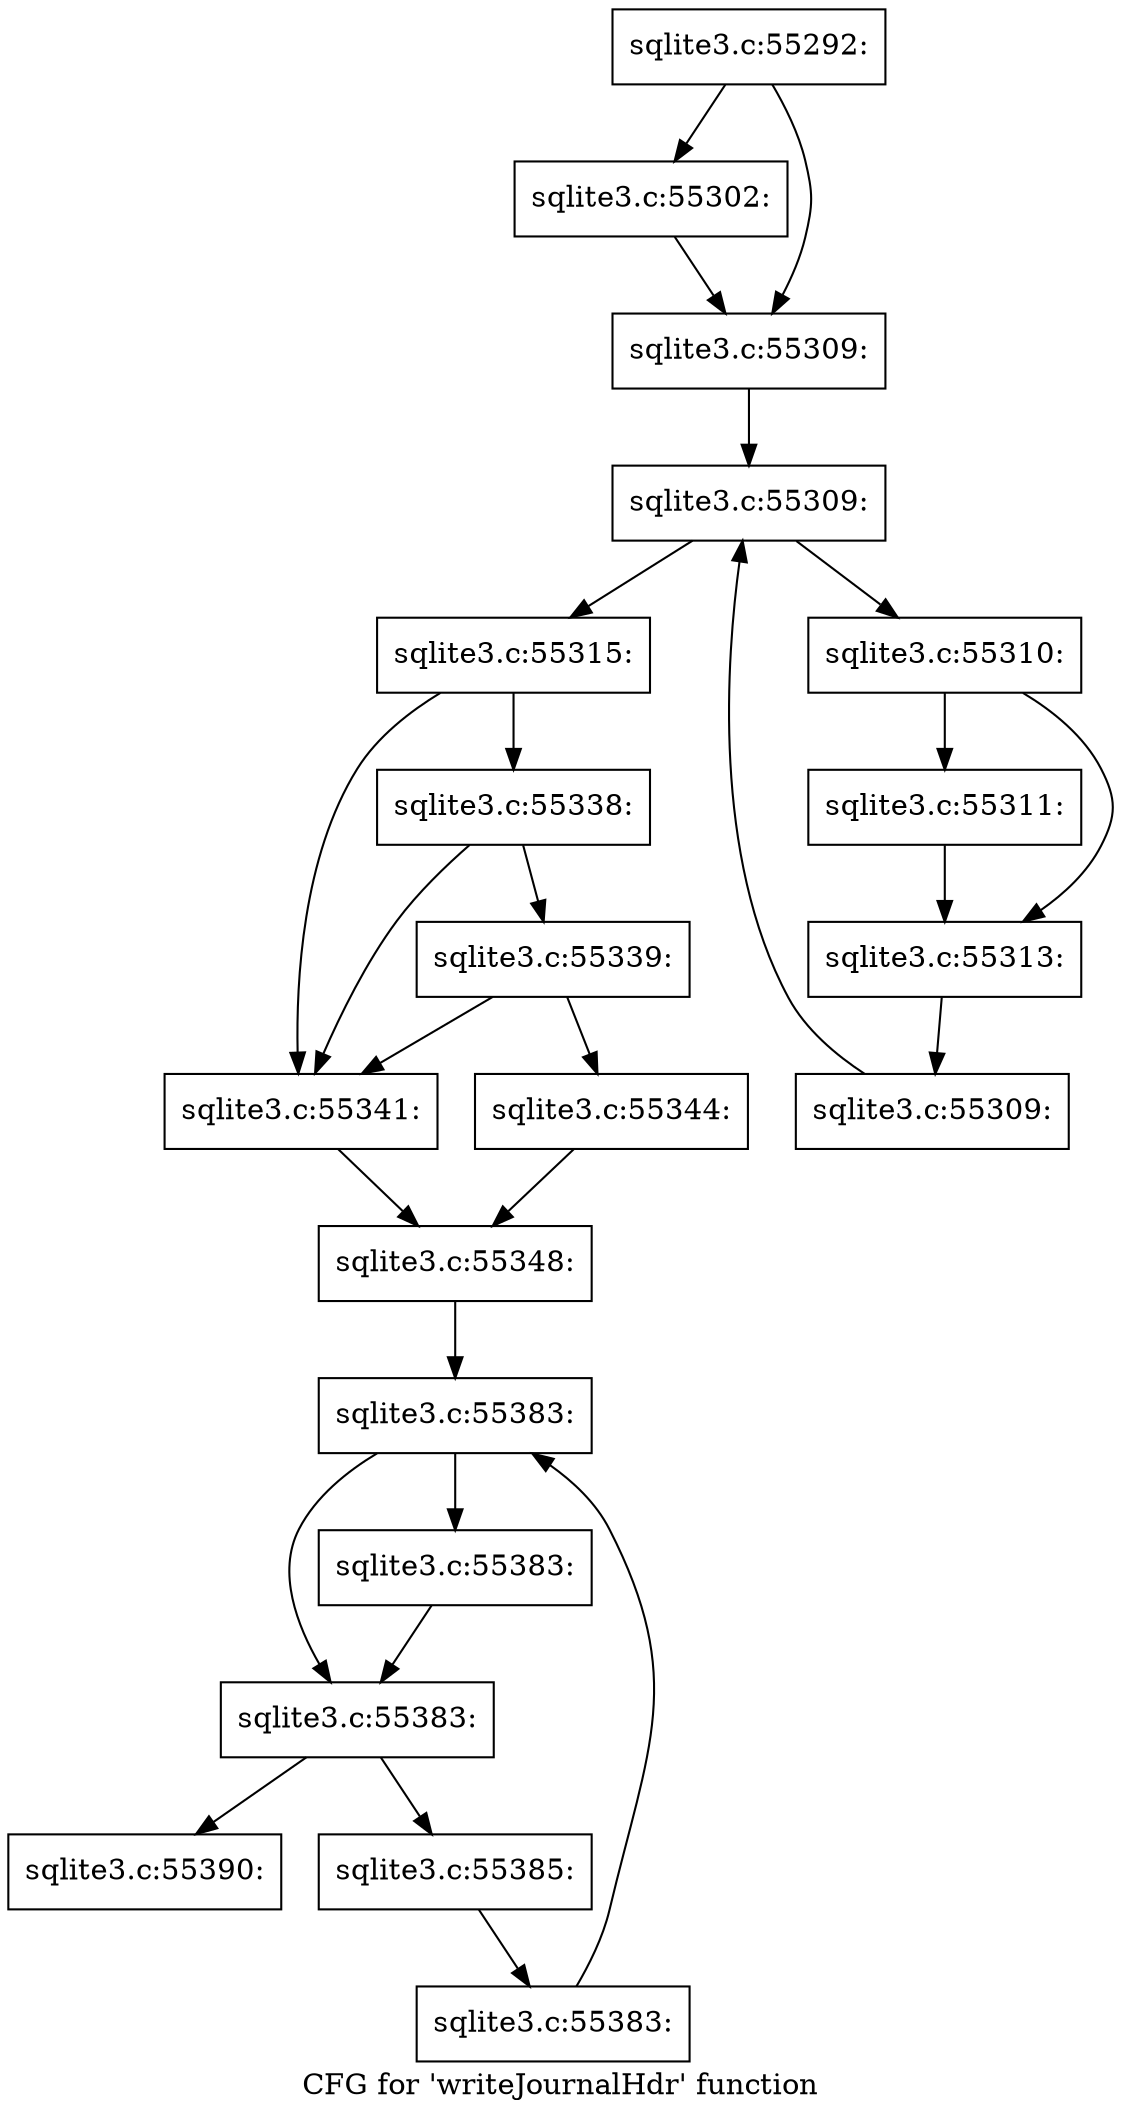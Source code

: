 digraph "CFG for 'writeJournalHdr' function" {
	label="CFG for 'writeJournalHdr' function";

	Node0x55c0f74a5c20 [shape=record,label="{sqlite3.c:55292:}"];
	Node0x55c0f74a5c20 -> Node0x55c0f74ab0b0;
	Node0x55c0f74a5c20 -> Node0x55c0f74ab100;
	Node0x55c0f74ab0b0 [shape=record,label="{sqlite3.c:55302:}"];
	Node0x55c0f74ab0b0 -> Node0x55c0f74ab100;
	Node0x55c0f74ab100 [shape=record,label="{sqlite3.c:55309:}"];
	Node0x55c0f74ab100 -> Node0x55c0f74abb40;
	Node0x55c0f74abb40 [shape=record,label="{sqlite3.c:55309:}"];
	Node0x55c0f74abb40 -> Node0x55c0f74abd60;
	Node0x55c0f74abb40 -> Node0x55c0f74ab990;
	Node0x55c0f74abd60 [shape=record,label="{sqlite3.c:55310:}"];
	Node0x55c0f74abd60 -> Node0x55c0f74ac340;
	Node0x55c0f74abd60 -> Node0x55c0f74ac390;
	Node0x55c0f74ac340 [shape=record,label="{sqlite3.c:55311:}"];
	Node0x55c0f74ac340 -> Node0x55c0f74ac390;
	Node0x55c0f74ac390 [shape=record,label="{sqlite3.c:55313:}"];
	Node0x55c0f74ac390 -> Node0x55c0f74abcd0;
	Node0x55c0f74abcd0 [shape=record,label="{sqlite3.c:55309:}"];
	Node0x55c0f74abcd0 -> Node0x55c0f74abb40;
	Node0x55c0f74ab990 [shape=record,label="{sqlite3.c:55315:}"];
	Node0x55c0f74ab990 -> Node0x55c0f74ade00;
	Node0x55c0f74ab990 -> Node0x55c0f74adf70;
	Node0x55c0f74adf70 [shape=record,label="{sqlite3.c:55338:}"];
	Node0x55c0f74adf70 -> Node0x55c0f74ade00;
	Node0x55c0f74adf70 -> Node0x55c0f74adef0;
	Node0x55c0f74adef0 [shape=record,label="{sqlite3.c:55339:}"];
	Node0x55c0f74adef0 -> Node0x55c0f74ade00;
	Node0x55c0f74adef0 -> Node0x55c0f74adea0;
	Node0x55c0f74ade00 [shape=record,label="{sqlite3.c:55341:}"];
	Node0x55c0f74ade00 -> Node0x55c0f74ade50;
	Node0x55c0f74adea0 [shape=record,label="{sqlite3.c:55344:}"];
	Node0x55c0f74adea0 -> Node0x55c0f74ade50;
	Node0x55c0f74ade50 [shape=record,label="{sqlite3.c:55348:}"];
	Node0x55c0f74ade50 -> Node0x55c0f74b1030;
	Node0x55c0f74b1030 [shape=record,label="{sqlite3.c:55383:}"];
	Node0x55c0f74b1030 -> Node0x55c0f74b1320;
	Node0x55c0f74b1030 -> Node0x55c0f74b12d0;
	Node0x55c0f74b1320 [shape=record,label="{sqlite3.c:55383:}"];
	Node0x55c0f74b1320 -> Node0x55c0f74b12d0;
	Node0x55c0f74b12d0 [shape=record,label="{sqlite3.c:55383:}"];
	Node0x55c0f74b12d0 -> Node0x55c0f74b1250;
	Node0x55c0f74b12d0 -> Node0x55c0f74b0e80;
	Node0x55c0f74b1250 [shape=record,label="{sqlite3.c:55385:}"];
	Node0x55c0f74b1250 -> Node0x55c0f74b11c0;
	Node0x55c0f74b11c0 [shape=record,label="{sqlite3.c:55383:}"];
	Node0x55c0f74b11c0 -> Node0x55c0f74b1030;
	Node0x55c0f74b0e80 [shape=record,label="{sqlite3.c:55390:}"];
}

